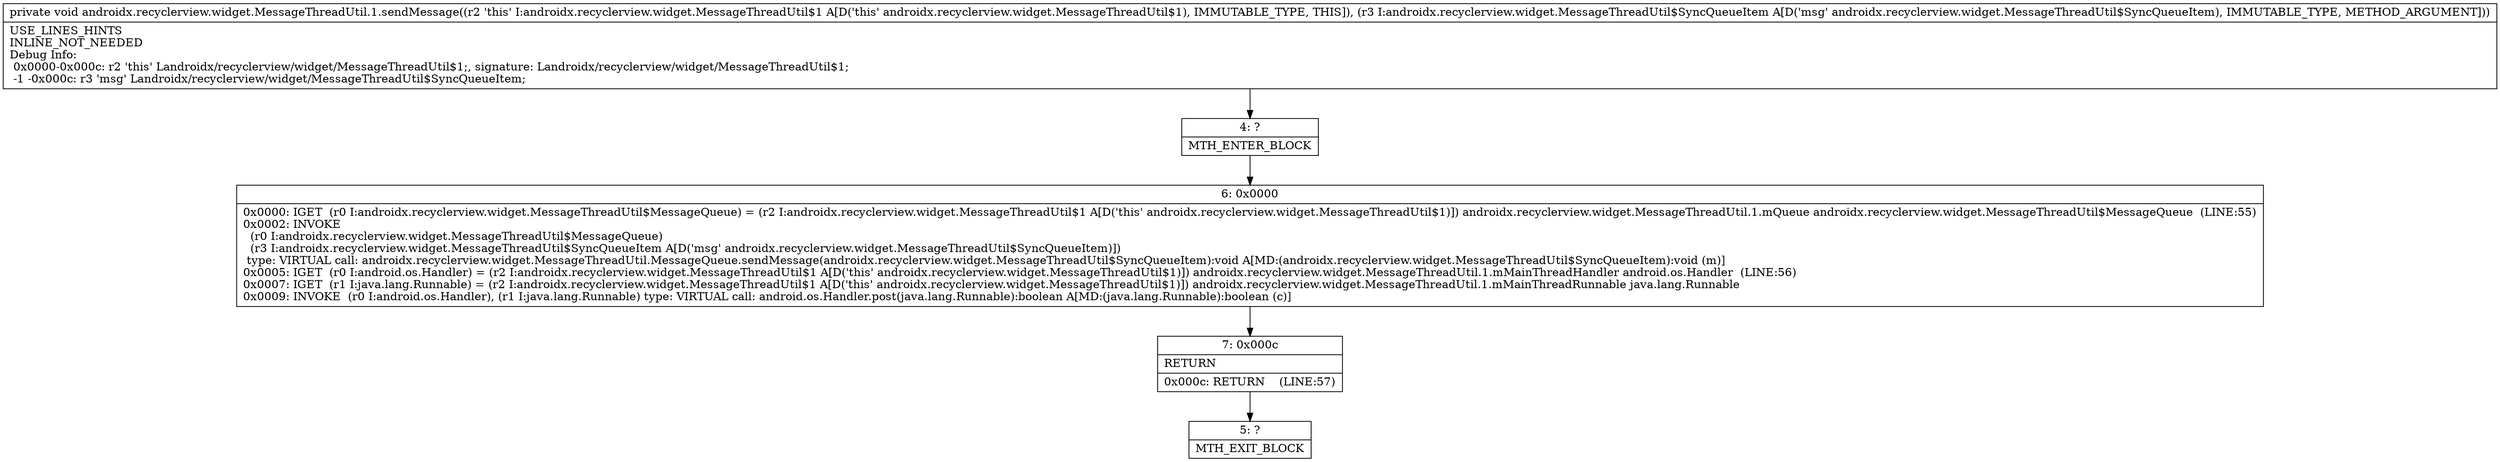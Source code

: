 digraph "CFG forandroidx.recyclerview.widget.MessageThreadUtil.1.sendMessage(Landroidx\/recyclerview\/widget\/MessageThreadUtil$SyncQueueItem;)V" {
Node_4 [shape=record,label="{4\:\ ?|MTH_ENTER_BLOCK\l}"];
Node_6 [shape=record,label="{6\:\ 0x0000|0x0000: IGET  (r0 I:androidx.recyclerview.widget.MessageThreadUtil$MessageQueue) = (r2 I:androidx.recyclerview.widget.MessageThreadUtil$1 A[D('this' androidx.recyclerview.widget.MessageThreadUtil$1)]) androidx.recyclerview.widget.MessageThreadUtil.1.mQueue androidx.recyclerview.widget.MessageThreadUtil$MessageQueue  (LINE:55)\l0x0002: INVOKE  \l  (r0 I:androidx.recyclerview.widget.MessageThreadUtil$MessageQueue)\l  (r3 I:androidx.recyclerview.widget.MessageThreadUtil$SyncQueueItem A[D('msg' androidx.recyclerview.widget.MessageThreadUtil$SyncQueueItem)])\l type: VIRTUAL call: androidx.recyclerview.widget.MessageThreadUtil.MessageQueue.sendMessage(androidx.recyclerview.widget.MessageThreadUtil$SyncQueueItem):void A[MD:(androidx.recyclerview.widget.MessageThreadUtil$SyncQueueItem):void (m)]\l0x0005: IGET  (r0 I:android.os.Handler) = (r2 I:androidx.recyclerview.widget.MessageThreadUtil$1 A[D('this' androidx.recyclerview.widget.MessageThreadUtil$1)]) androidx.recyclerview.widget.MessageThreadUtil.1.mMainThreadHandler android.os.Handler  (LINE:56)\l0x0007: IGET  (r1 I:java.lang.Runnable) = (r2 I:androidx.recyclerview.widget.MessageThreadUtil$1 A[D('this' androidx.recyclerview.widget.MessageThreadUtil$1)]) androidx.recyclerview.widget.MessageThreadUtil.1.mMainThreadRunnable java.lang.Runnable \l0x0009: INVOKE  (r0 I:android.os.Handler), (r1 I:java.lang.Runnable) type: VIRTUAL call: android.os.Handler.post(java.lang.Runnable):boolean A[MD:(java.lang.Runnable):boolean (c)]\l}"];
Node_7 [shape=record,label="{7\:\ 0x000c|RETURN\l|0x000c: RETURN    (LINE:57)\l}"];
Node_5 [shape=record,label="{5\:\ ?|MTH_EXIT_BLOCK\l}"];
MethodNode[shape=record,label="{private void androidx.recyclerview.widget.MessageThreadUtil.1.sendMessage((r2 'this' I:androidx.recyclerview.widget.MessageThreadUtil$1 A[D('this' androidx.recyclerview.widget.MessageThreadUtil$1), IMMUTABLE_TYPE, THIS]), (r3 I:androidx.recyclerview.widget.MessageThreadUtil$SyncQueueItem A[D('msg' androidx.recyclerview.widget.MessageThreadUtil$SyncQueueItem), IMMUTABLE_TYPE, METHOD_ARGUMENT]))  | USE_LINES_HINTS\lINLINE_NOT_NEEDED\lDebug Info:\l  0x0000\-0x000c: r2 'this' Landroidx\/recyclerview\/widget\/MessageThreadUtil$1;, signature: Landroidx\/recyclerview\/widget\/MessageThreadUtil$1;\l  \-1 \-0x000c: r3 'msg' Landroidx\/recyclerview\/widget\/MessageThreadUtil$SyncQueueItem;\l}"];
MethodNode -> Node_4;Node_4 -> Node_6;
Node_6 -> Node_7;
Node_7 -> Node_5;
}

